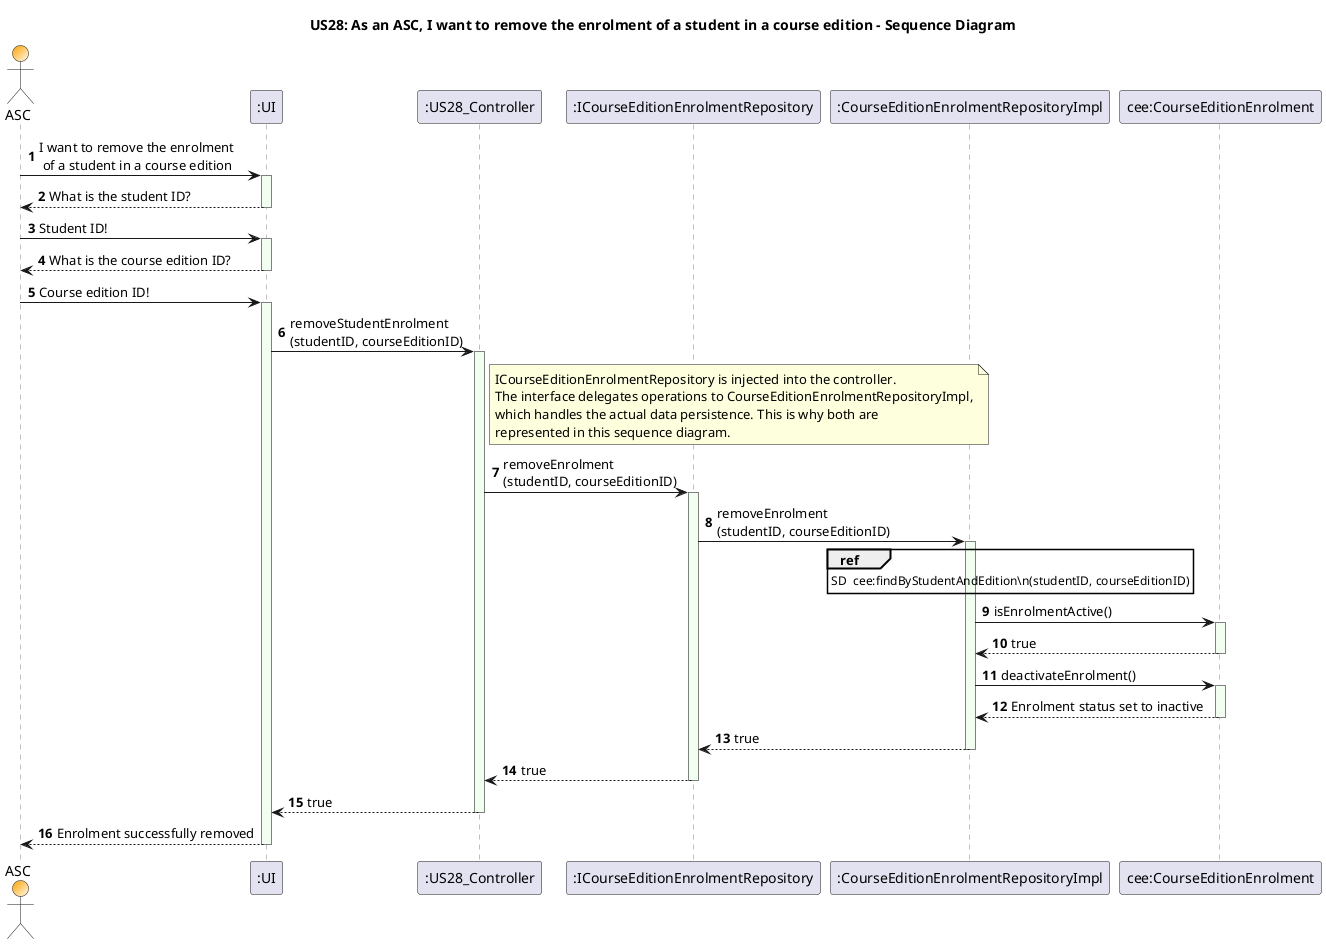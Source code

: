 @startuml
skinparam sequence {
    LifeLineBorderColor Grey
    LifeLineBackgroundColor HoneyDew
}

title US28: As an ASC, I want to remove the enrolment of a student in a course edition - Sequence Diagram

actor ASC #Orange/White
participant ":UI" as UI
participant ":US28_Controller" as Controller
participant ":ICourseEditionEnrolmentRepository" as IRepo
participant ":CourseEditionEnrolmentRepositoryImpl" as RepoImpl
participant "cee:CourseEditionEnrolment" as Enrolment
autonumber

ASC -> UI : I want to remove the enrolment\n of a student in a course edition
activate UI
UI --> ASC : What is the student ID?
deactivate UI
ASC -> UI : Student ID!
activate UI
UI --> ASC : What is the course edition ID?
deactivate UI
ASC -> UI : Course edition ID!
activate UI

UI -> Controller : removeStudentEnrolment\n(studentID, courseEditionID)
activate Controller

note right of Controller
ICourseEditionEnrolmentRepository is injected into the controller.
The interface delegates operations to CourseEditionEnrolmentRepositoryImpl,
which handles the actual data persistence. This is why both are
represented in this sequence diagram.
end note

Controller -> IRepo : removeEnrolment\n(studentID, courseEditionID)
activate IRepo

IRepo -> RepoImpl : removeEnrolment\n(studentID, courseEditionID)
activate RepoImpl

ref over RepoImpl
      SD  cee:findByStudentAndEdition\n(studentID, courseEditionID)
end ref
RepoImpl -> Enrolment : isEnrolmentActive()
activate Enrolment
Enrolment --> RepoImpl : true
deactivate Enrolment

RepoImpl -> Enrolment : deactivateEnrolment()
activate Enrolment
Enrolment --> RepoImpl : Enrolment status set to inactive
deactivate Enrolment

RepoImpl --> IRepo : true
deactivate RepoImpl

IRepo --> Controller : true
deactivate IRepo

Controller --> UI : true
deactivate Controller
UI --> ASC : Enrolment successfully removed
deactivate UI

@enduml
